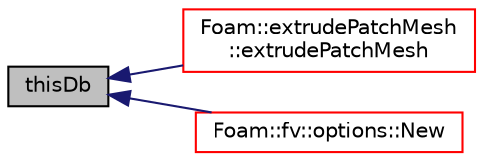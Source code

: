 digraph "thisDb"
{
  bgcolor="transparent";
  edge [fontname="Helvetica",fontsize="10",labelfontname="Helvetica",labelfontsize="10"];
  node [fontname="Helvetica",fontsize="10",shape=record];
  rankdir="LR";
  Node2781 [label="thisDb",height=0.2,width=0.4,color="black", fillcolor="grey75", style="filled", fontcolor="black"];
  Node2781 -> Node2782 [dir="back",color="midnightblue",fontsize="10",style="solid",fontname="Helvetica"];
  Node2782 [label="Foam::extrudePatchMesh\l::extrudePatchMesh",height=0.2,width=0.4,color="red",URL="$a22185.html#ada5aee048de4d025b44660aca99d21a6",tooltip="Construct from mesh, patch and dictionary. "];
  Node2781 -> Node2784 [dir="back",color="midnightblue",fontsize="10",style="solid",fontname="Helvetica"];
  Node2784 [label="Foam::fv::options::New",height=0.2,width=0.4,color="red",URL="$a22673.html#a616ee355e53d26b92cf6a39d39f5c594",tooltip="Construct fvOptions and register to datbase if not present. "];
}
